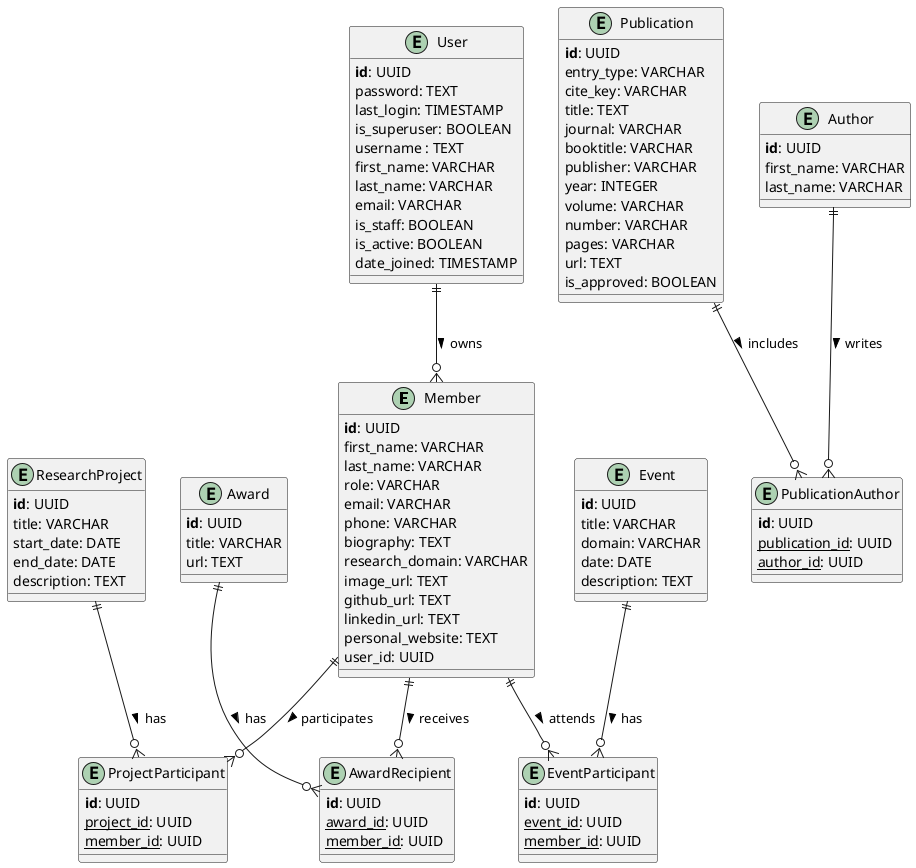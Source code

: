 @startuml
!define primary_key(x) <b>x</b>
!define foreign_key(x) <u>x</u>

entity Member {
  primary_key(id): UUID
  first_name: VARCHAR
  last_name: VARCHAR
  role: VARCHAR
  email: VARCHAR
  phone: VARCHAR
  biography: TEXT
  research_domain: VARCHAR
  image_url: TEXT
  github_url: TEXT
  linkedin_url: TEXT
  personal_website: TEXT
  user_id: UUID
}

entity User {
  primary_key(id): UUID
  password: TEXT
  last_login: TIMESTAMP
  is_superuser: BOOLEAN
  username : TEXT
  first_name: VARCHAR
  last_name: VARCHAR
  email: VARCHAR
  is_staff: BOOLEAN
  is_active: BOOLEAN
  date_joined: TIMESTAMP
}

entity ResearchProject {
  primary_key(id): UUID
  title: VARCHAR
  start_date: DATE
  end_date: DATE
  description: TEXT
}

entity ProjectParticipant {
  primary_key(id): UUID
  foreign_key(project_id): UUID
  foreign_key(member_id): UUID
}

entity Publication {
  primary_key(id): UUID
  entry_type: VARCHAR
  cite_key: VARCHAR
  title: TEXT
  journal: VARCHAR
  booktitle: VARCHAR
  publisher: VARCHAR
  year: INTEGER
  volume: VARCHAR
  number: VARCHAR
  pages: VARCHAR
  url: TEXT
  is_approved: BOOLEAN
}

entity Author {
  primary_key(id): UUID
  first_name: VARCHAR
  last_name: VARCHAR
}

entity PublicationAuthor {
  primary_key(id): UUID
  foreign_key(publication_id): UUID
  foreign_key(author_id): UUID
}

entity Event {
  primary_key(id): UUID
  title: VARCHAR
  domain: VARCHAR
  date: DATE
  description: TEXT
}

entity EventParticipant {
  primary_key(id): UUID
  foreign_key(event_id): UUID
  foreign_key(member_id): UUID
}

entity Award {
  primary_key(id): UUID
  title: VARCHAR
  url: TEXT
}

entity AwardRecipient {
  primary_key(id): UUID
  foreign_key(award_id): UUID
  foreign_key(member_id): UUID
}

User ||--o{ Member : owns >
ResearchProject ||--o{ ProjectParticipant : has >
Member ||--o{ ProjectParticipant : participates >
Event ||--o{ EventParticipant : has >
Member ||--o{ EventParticipant : attends >
Award ||--o{ AwardRecipient : has >
Member ||--o{ AwardRecipient : receives >
Publication ||--o{ PublicationAuthor : includes >
Author ||--o{ PublicationAuthor : writes >
@enduml
